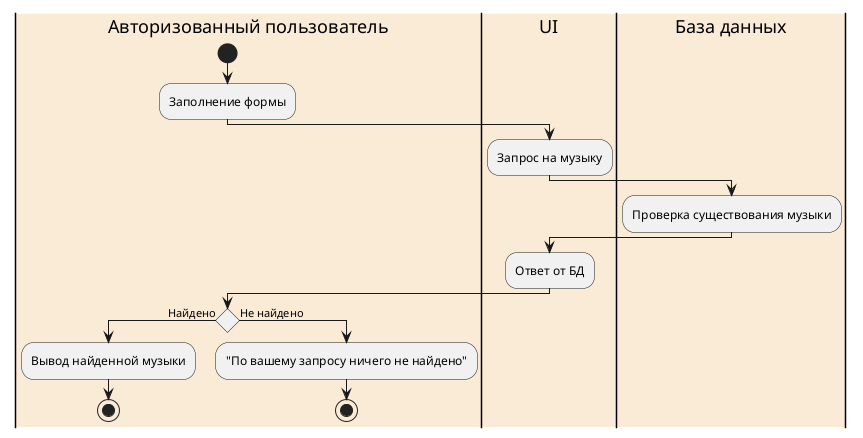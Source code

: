 @startuml
|#AntiqueWhite|Авторизованный пользователь|
start
:Заполнение формы;
|#AntiqueWhite|UI|
:Запрос на музыку;
|#AntiqueWhite|База данных|
:Проверка существования музыки;
|#AntiqueWhite|UI|
:Ответ от БД;
|#AntiqueWhite|Авторизованный пользователь|
if() then (Найдено)
:Вывод найденной музыки;
stop
else(Не найдено)
:"По вашему запросу ничего не найдено";
stop
@enduml
